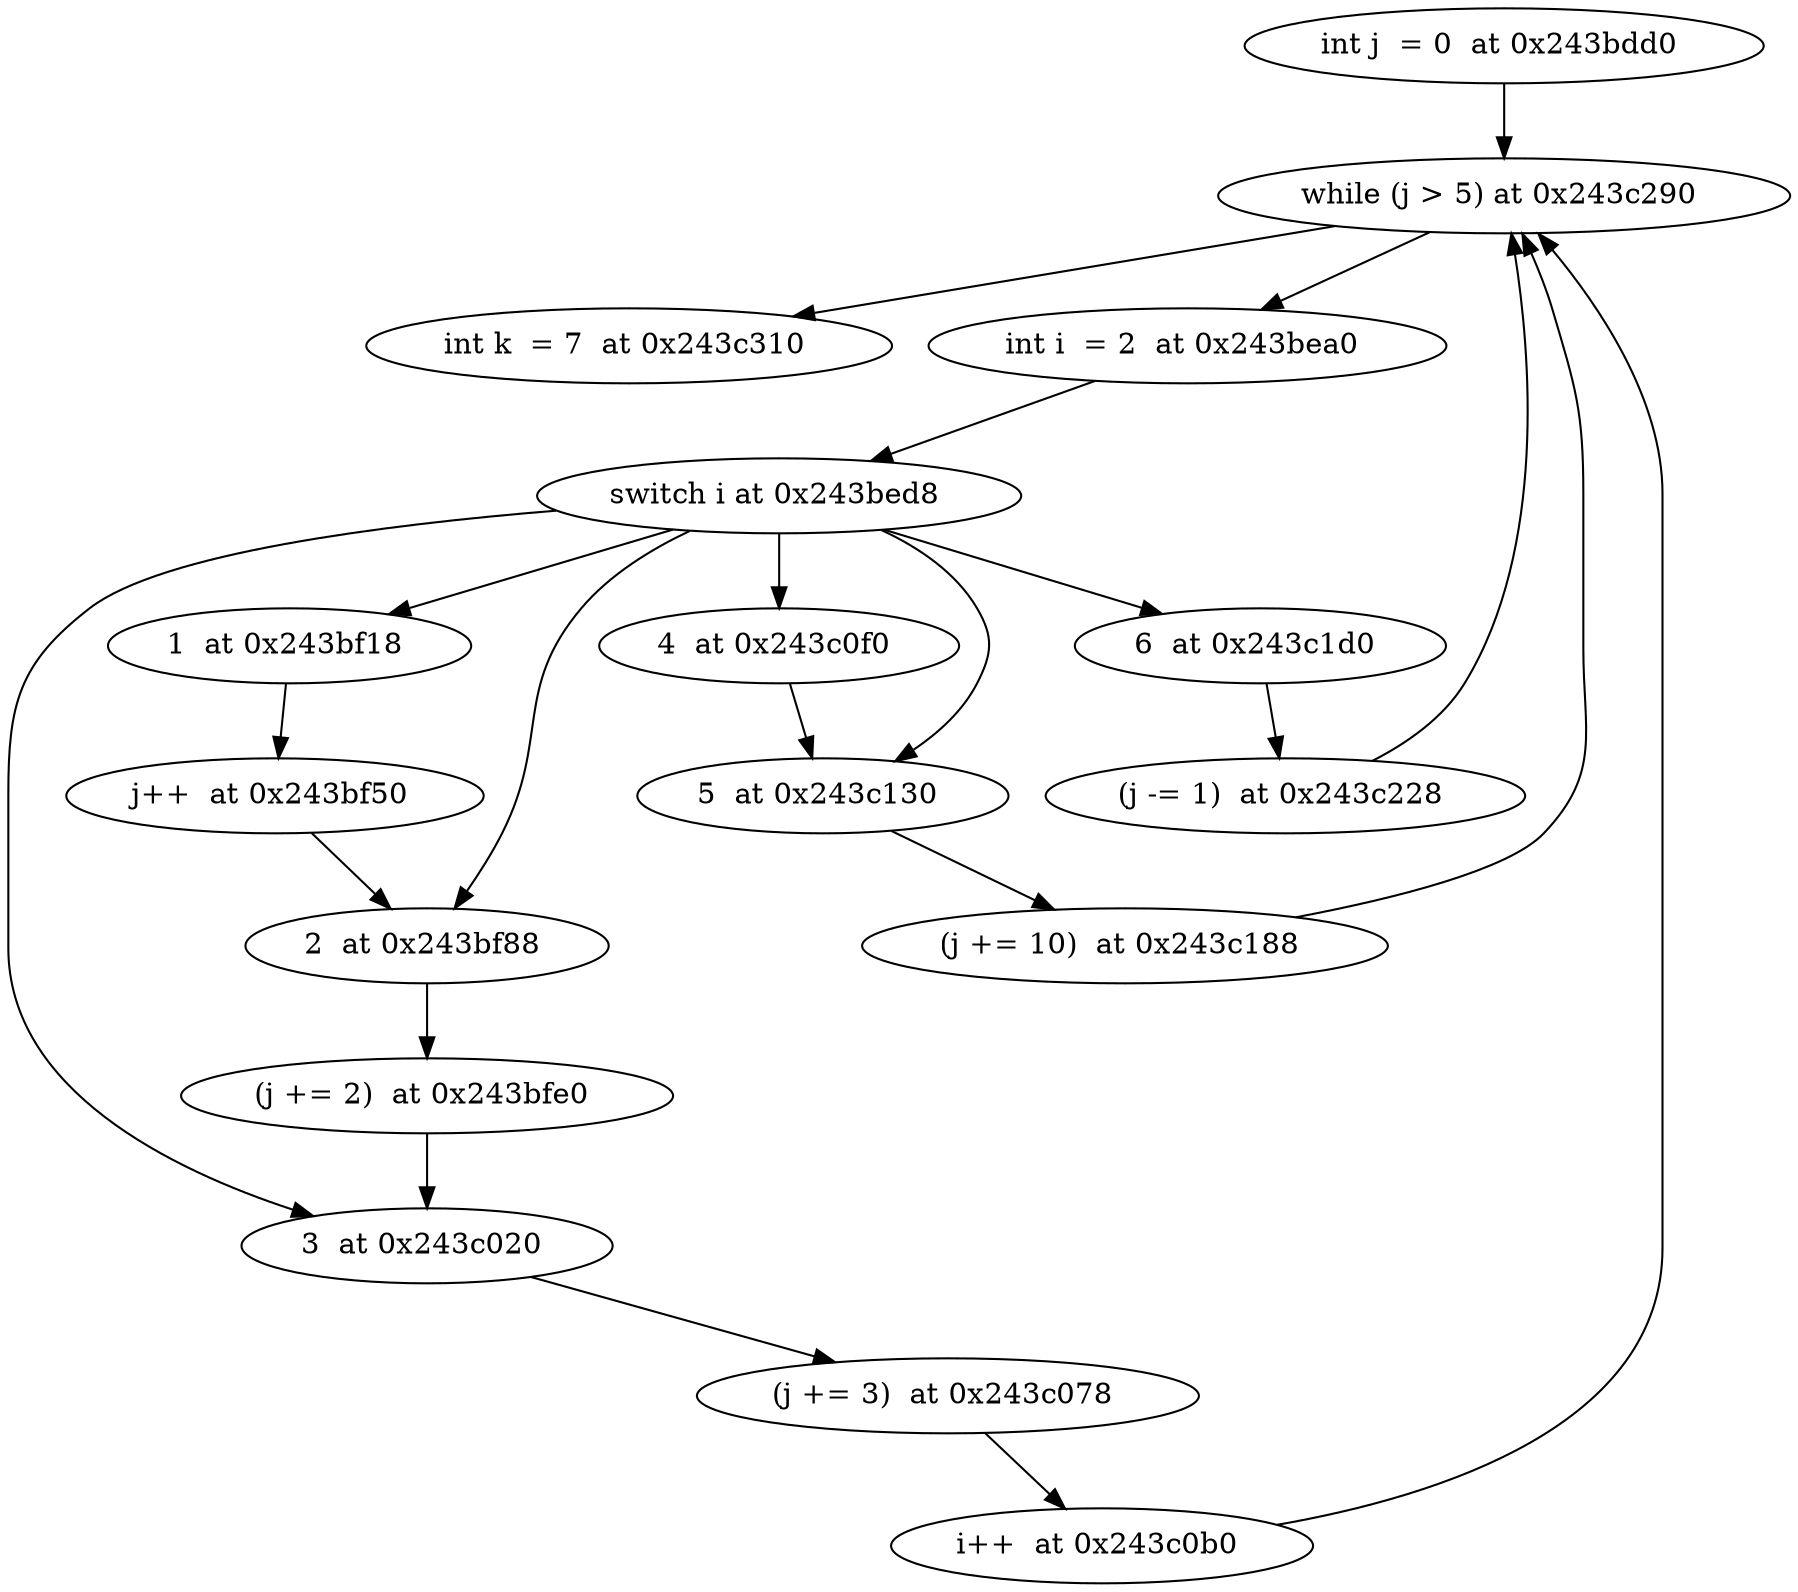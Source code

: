 digraph {
"int j  = 0  at 0x243bdd0 " -> "while (j > 5) at 0x243c290 "
"while (j > 5) at 0x243c290 " -> "int k  = 7  at 0x243c310 "
"while (j > 5) at 0x243c290 " -> "int i  = 2  at 0x243bea0 "
"int i  = 2  at 0x243bea0 " -> "switch i at 0x243bed8 "
"switch i at 0x243bed8 " -> "6  at 0x243c1d0 "
"switch i at 0x243bed8 " -> "3  at 0x243c020 "
"switch i at 0x243bed8 " -> "4  at 0x243c0f0 "
"switch i at 0x243bed8 " -> "2  at 0x243bf88 "
"switch i at 0x243bed8 " -> "5  at 0x243c130 "
"switch i at 0x243bed8 " -> "1  at 0x243bf18 "
"6  at 0x243c1d0 " -> "(j -= 1)  at 0x243c228 "
"(j -= 1)  at 0x243c228 " -> "while (j > 5) at 0x243c290 "
"3  at 0x243c020 " -> "(j += 3)  at 0x243c078 "
"(j += 3)  at 0x243c078 " -> "i++  at 0x243c0b0 "
"i++  at 0x243c0b0 " -> "while (j > 5) at 0x243c290 "
"4  at 0x243c0f0 " -> "5  at 0x243c130 "
"5  at 0x243c130 " -> "(j += 10)  at 0x243c188 "
"(j += 10)  at 0x243c188 " -> "while (j > 5) at 0x243c290 "
"2  at 0x243bf88 " -> "(j += 2)  at 0x243bfe0 "
"(j += 2)  at 0x243bfe0 " -> "3  at 0x243c020 "
"1  at 0x243bf18 " -> "j++  at 0x243bf50 "
"j++  at 0x243bf50 " -> "2  at 0x243bf88 "
}